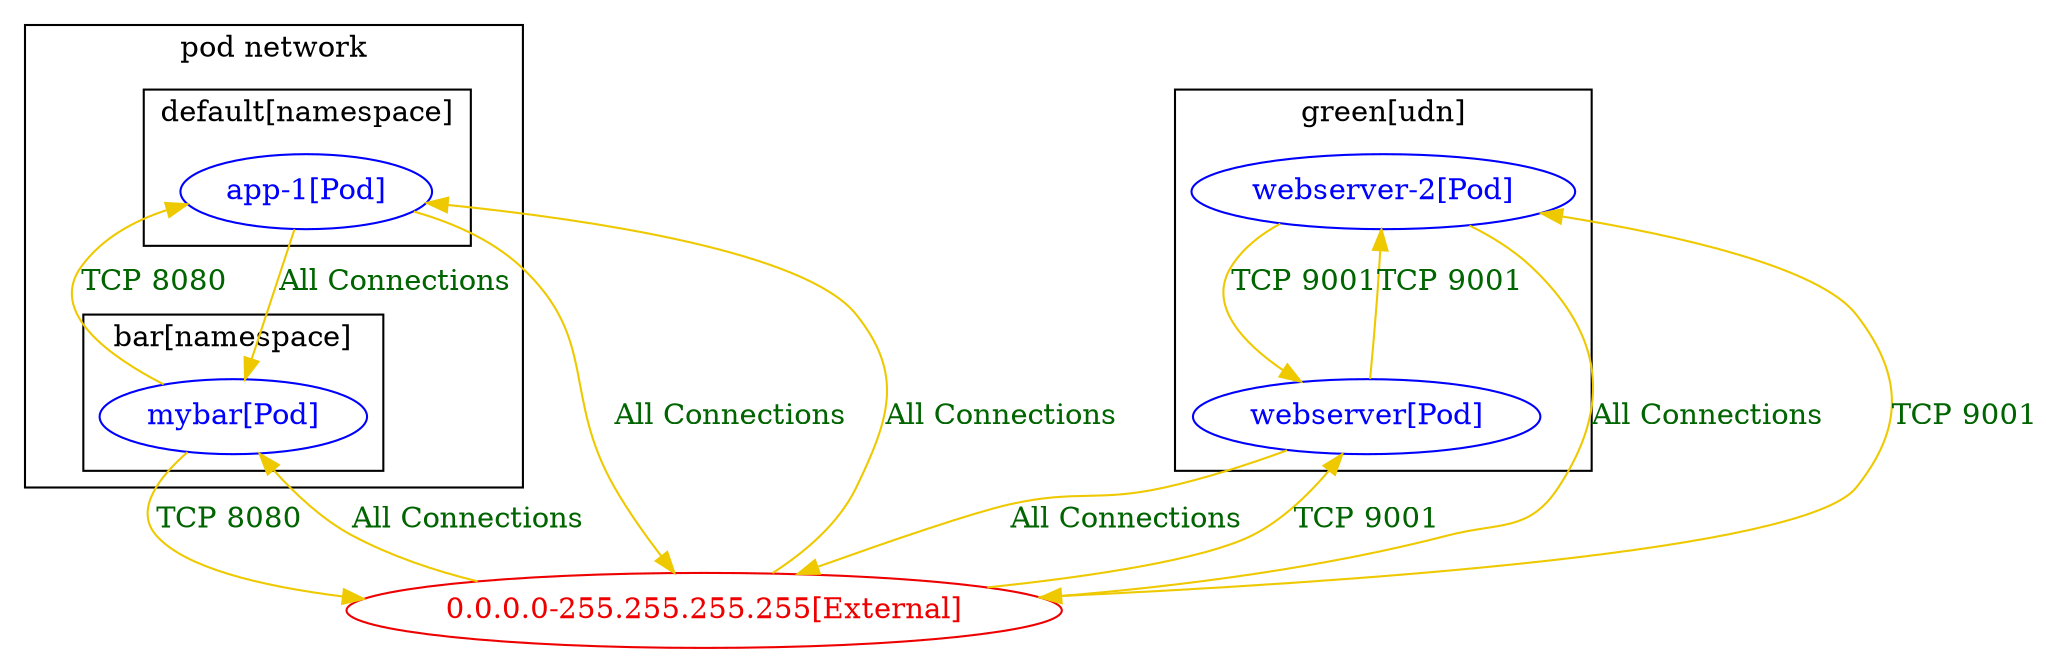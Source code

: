digraph {
	subgraph "cluster_pod_network" {
	label="pod network"
	subgraph "cluster_bar[namespace]" {
		color="black"
		fontcolor="black"
		"bar/mybar[Pod]" [label="mybar[Pod]" color="blue" fontcolor="blue"]
		label="bar[namespace]"
	}
	subgraph "cluster_default[namespace]" {
		color="black"
		fontcolor="black"
		"default/app-1[Pod]" [label="app-1[Pod]" color="blue" fontcolor="blue"]
		label="default[namespace]"
	}
	}
	subgraph "cluster_green[udn]" {
		color="black"
		fontcolor="black"
		"green/webserver-2[Pod]" [label="webserver-2[Pod]" color="blue" fontcolor="blue"]
		"green/webserver[Pod]" [label="webserver[Pod]" color="blue" fontcolor="blue"]
		label="green[udn]"
	}
	"0.0.0.0-255.255.255.255[External]" [label="0.0.0.0-255.255.255.255[External]" color="red2" fontcolor="red2"]
	"0.0.0.0-255.255.255.255[External]" -> "bar/mybar[Pod]" [label="All Connections" color="gold2" fontcolor="darkgreen" weight=0.5]
	"0.0.0.0-255.255.255.255[External]" -> "default/app-1[Pod]" [label="All Connections" color="gold2" fontcolor="darkgreen" weight=0.5]
	"0.0.0.0-255.255.255.255[External]" -> "green/webserver-2[Pod]" [label="TCP 9001" color="gold2" fontcolor="darkgreen" weight=0.5]
	"0.0.0.0-255.255.255.255[External]" -> "green/webserver[Pod]" [label="TCP 9001" color="gold2" fontcolor="darkgreen" weight=0.5]
	"bar/mybar[Pod]" -> "0.0.0.0-255.255.255.255[External]" [label="TCP 8080" color="gold2" fontcolor="darkgreen" weight=1]
	"bar/mybar[Pod]" -> "default/app-1[Pod]" [label="TCP 8080" color="gold2" fontcolor="darkgreen" weight=0.5]
	"default/app-1[Pod]" -> "0.0.0.0-255.255.255.255[External]" [label="All Connections" color="gold2" fontcolor="darkgreen" weight=1]
	"default/app-1[Pod]" -> "bar/mybar[Pod]" [label="All Connections" color="gold2" fontcolor="darkgreen" weight=1]
	"green/webserver-2[Pod]" -> "0.0.0.0-255.255.255.255[External]" [label="All Connections" color="gold2" fontcolor="darkgreen" weight=1]
	"green/webserver-2[Pod]" -> "green/webserver[Pod]" [label="TCP 9001" color="gold2" fontcolor="darkgreen" weight=0.5]
	"green/webserver[Pod]" -> "0.0.0.0-255.255.255.255[External]" [label="All Connections" color="gold2" fontcolor="darkgreen" weight=1]
	"green/webserver[Pod]" -> "green/webserver-2[Pod]" [label="TCP 9001" color="gold2" fontcolor="darkgreen" weight=1]
}